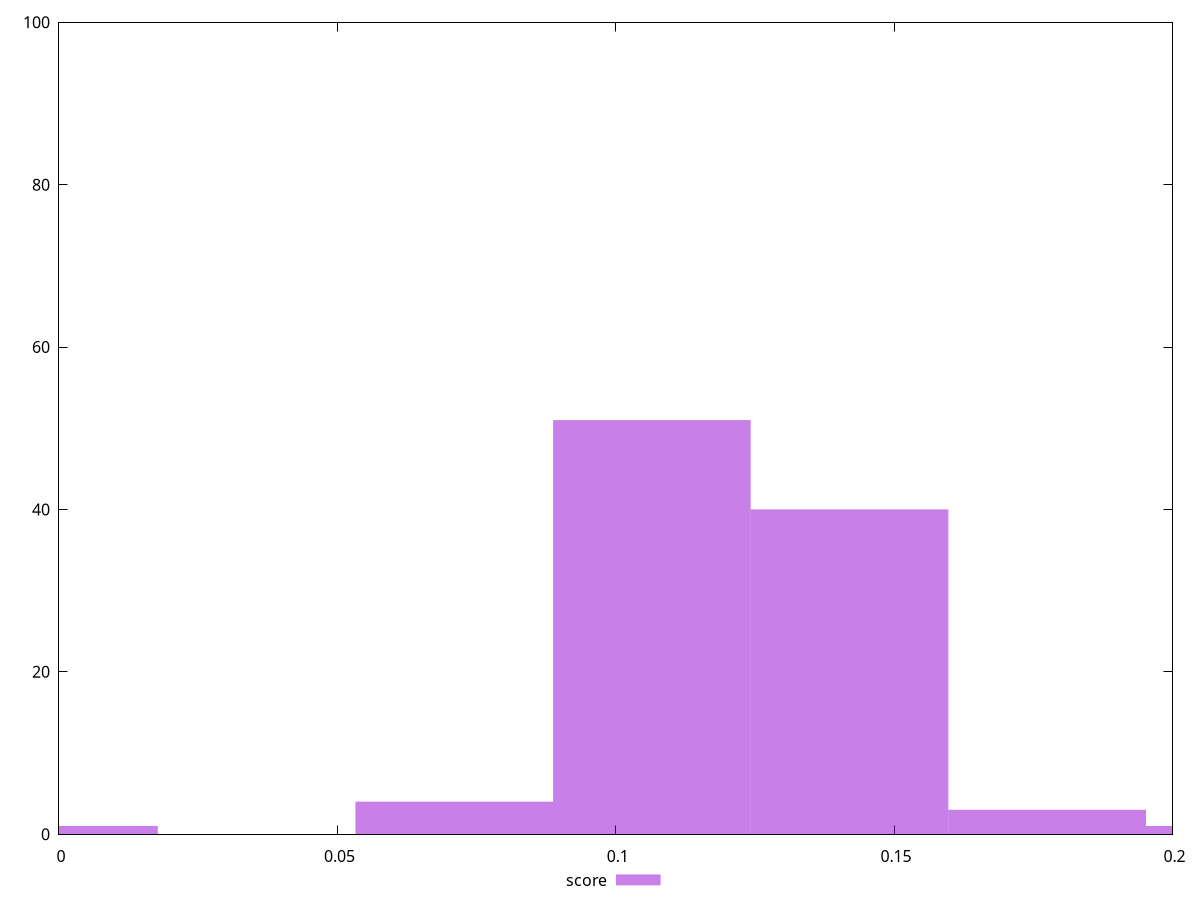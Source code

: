 reset

$score <<EOF
0 1
0.10649189004200305 51
0.14198918672267072 40
0.1774864834033384 3
0.2129837800840061 1
0.07099459336133536 4
EOF

set key outside below
set boxwidth 0.03549729668066768
set xrange [0:0.2]
set yrange [0:100]
set trange [0:100]
set style fill transparent solid 0.5 noborder
set terminal svg size 640, 490 enhanced background rgb 'white'
set output "report_00009_2021-02-08T22-37-41.559Z/uses-text-compression/samples/pages+cached/score/histogram.svg"

plot $score title "score" with boxes

reset
